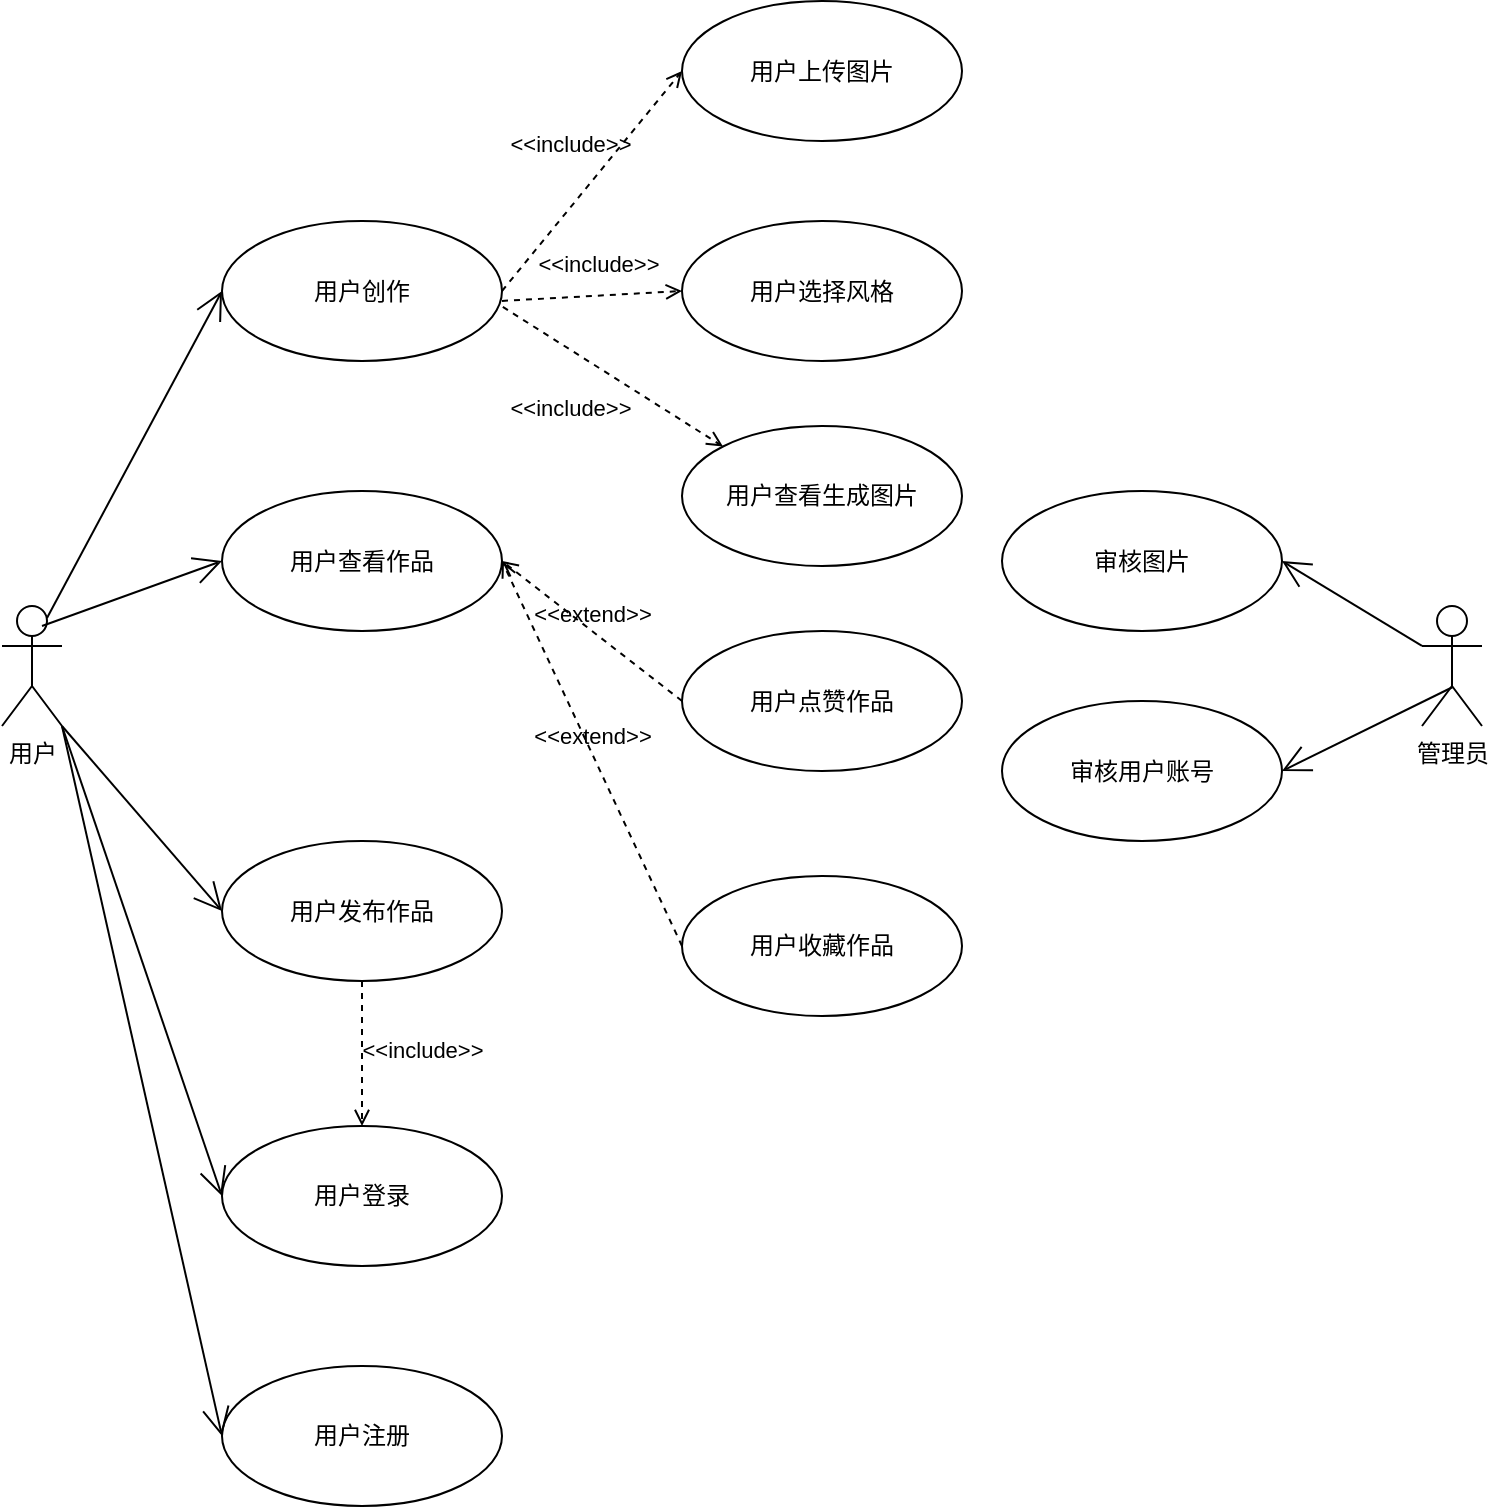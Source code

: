<mxfile version="21.1.1" type="github">
  <diagram name="Page-1" id="Ls7K0tPQuNfY7hqSEUxq">
    <mxGraphModel dx="1290" dy="549" grid="1" gridSize="10" guides="1" tooltips="1" connect="1" arrows="1" fold="1" page="1" pageScale="1" pageWidth="850" pageHeight="1100" math="0" shadow="0">
      <root>
        <mxCell id="0" />
        <mxCell id="1" parent="0" />
        <mxCell id="lqsAXwYk-Pn6xzD3KIGw-6" value="管理员" style="shape=umlActor;verticalLabelPosition=bottom;verticalAlign=top;html=1;" parent="1" vertex="1">
          <mxGeometry x="750" y="500" width="30" height="60" as="geometry" />
        </mxCell>
        <mxCell id="lqsAXwYk-Pn6xzD3KIGw-9" value="用户上传图片" style="ellipse;whiteSpace=wrap;html=1;" parent="1" vertex="1">
          <mxGeometry x="380" y="197.5" width="140" height="70" as="geometry" />
        </mxCell>
        <mxCell id="lqsAXwYk-Pn6xzD3KIGw-10" value="用户选择风格" style="ellipse;whiteSpace=wrap;html=1;" parent="1" vertex="1">
          <mxGeometry x="380" y="307.5" width="140" height="70" as="geometry" />
        </mxCell>
        <mxCell id="lqsAXwYk-Pn6xzD3KIGw-11" value="用户查看生成图片" style="ellipse;whiteSpace=wrap;html=1;" parent="1" vertex="1">
          <mxGeometry x="380" y="410" width="140" height="70" as="geometry" />
        </mxCell>
        <mxCell id="lqsAXwYk-Pn6xzD3KIGw-12" value="用户发布作品" style="ellipse;whiteSpace=wrap;html=1;" parent="1" vertex="1">
          <mxGeometry x="150" y="617.5" width="140" height="70" as="geometry" />
        </mxCell>
        <mxCell id="lqsAXwYk-Pn6xzD3KIGw-13" value="用户查看作品" style="ellipse;whiteSpace=wrap;html=1;" parent="1" vertex="1">
          <mxGeometry x="150" y="442.5" width="140" height="70" as="geometry" />
        </mxCell>
        <mxCell id="lqsAXwYk-Pn6xzD3KIGw-14" value="审核图片" style="ellipse;whiteSpace=wrap;html=1;" parent="1" vertex="1">
          <mxGeometry x="540" y="442.5" width="140" height="70" as="geometry" />
        </mxCell>
        <mxCell id="lqsAXwYk-Pn6xzD3KIGw-15" value="审核用户账号" style="ellipse;whiteSpace=wrap;html=1;" parent="1" vertex="1">
          <mxGeometry x="540" y="547.5" width="140" height="70" as="geometry" />
        </mxCell>
        <mxCell id="lqsAXwYk-Pn6xzD3KIGw-28" value="用户" style="shape=umlActor;verticalLabelPosition=bottom;verticalAlign=top;html=1;" parent="1" vertex="1">
          <mxGeometry x="40" y="500" width="30" height="60" as="geometry" />
        </mxCell>
        <mxCell id="lqsAXwYk-Pn6xzD3KIGw-34" value="" style="endArrow=open;endFill=1;endSize=12;html=1;rounded=0;entryX=0;entryY=0.5;entryDx=0;entryDy=0;" parent="1" target="lqsAXwYk-Pn6xzD3KIGw-12" edge="1">
          <mxGeometry width="160" relative="1" as="geometry">
            <mxPoint x="70" y="560" as="sourcePoint" />
            <mxPoint x="160" y="565" as="targetPoint" />
          </mxGeometry>
        </mxCell>
        <mxCell id="lqsAXwYk-Pn6xzD3KIGw-35" value="" style="endArrow=open;endFill=1;endSize=12;html=1;rounded=0;entryX=0;entryY=0.5;entryDx=0;entryDy=0;" parent="1" target="lqsAXwYk-Pn6xzD3KIGw-13" edge="1">
          <mxGeometry width="160" relative="1" as="geometry">
            <mxPoint x="60" y="510" as="sourcePoint" />
            <mxPoint x="160" y="660" as="targetPoint" />
          </mxGeometry>
        </mxCell>
        <mxCell id="lqsAXwYk-Pn6xzD3KIGw-36" value="" style="endArrow=open;endFill=1;endSize=12;html=1;rounded=0;exitX=0;exitY=0.333;exitDx=0;exitDy=0;exitPerimeter=0;entryX=1;entryY=0.5;entryDx=0;entryDy=0;" parent="1" source="lqsAXwYk-Pn6xzD3KIGw-6" target="lqsAXwYk-Pn6xzD3KIGw-14" edge="1">
          <mxGeometry width="160" relative="1" as="geometry">
            <mxPoint x="740" y="480" as="sourcePoint" />
            <mxPoint x="900" y="480" as="targetPoint" />
          </mxGeometry>
        </mxCell>
        <mxCell id="lqsAXwYk-Pn6xzD3KIGw-37" value="" style="endArrow=open;endFill=1;endSize=12;html=1;rounded=0;exitX=0.506;exitY=0.677;exitDx=0;exitDy=0;exitPerimeter=0;entryX=1;entryY=0.5;entryDx=0;entryDy=0;" parent="1" source="lqsAXwYk-Pn6xzD3KIGw-6" target="lqsAXwYk-Pn6xzD3KIGw-15" edge="1">
          <mxGeometry width="160" relative="1" as="geometry">
            <mxPoint x="760" y="530" as="sourcePoint" />
            <mxPoint x="690" y="488" as="targetPoint" />
          </mxGeometry>
        </mxCell>
        <mxCell id="lqsAXwYk-Pn6xzD3KIGw-38" value="用户登录" style="ellipse;whiteSpace=wrap;html=1;" parent="1" vertex="1">
          <mxGeometry x="150" y="760" width="140" height="70" as="geometry" />
        </mxCell>
        <mxCell id="lqsAXwYk-Pn6xzD3KIGw-39" value="用户创作" style="ellipse;whiteSpace=wrap;html=1;" parent="1" vertex="1">
          <mxGeometry x="150" y="307.5" width="140" height="70" as="geometry" />
        </mxCell>
        <mxCell id="lqsAXwYk-Pn6xzD3KIGw-40" value="" style="endArrow=open;endFill=1;endSize=12;html=1;rounded=0;exitX=0.75;exitY=0.1;exitDx=0;exitDy=0;exitPerimeter=0;entryX=0;entryY=0.5;entryDx=0;entryDy=0;" parent="1" source="lqsAXwYk-Pn6xzD3KIGw-28" target="lqsAXwYk-Pn6xzD3KIGw-39" edge="1">
          <mxGeometry width="160" relative="1" as="geometry">
            <mxPoint x="65" y="540" as="sourcePoint" />
            <mxPoint x="160" y="660" as="targetPoint" />
          </mxGeometry>
        </mxCell>
        <mxCell id="QdY-Qry2OtvvlMqrms4v-1" value="&amp;lt;&amp;lt;include&amp;gt;&amp;gt;" style="html=1;verticalAlign=bottom;labelBackgroundColor=none;endArrow=open;endFill=0;dashed=1;rounded=0;entryX=0;entryY=0.5;entryDx=0;entryDy=0;exitX=1;exitY=0.5;exitDx=0;exitDy=0;" parent="1" source="lqsAXwYk-Pn6xzD3KIGw-39" target="lqsAXwYk-Pn6xzD3KIGw-9" edge="1">
          <mxGeometry x="0.009" y="14" width="160" relative="1" as="geometry">
            <mxPoint x="220" y="287.5" as="sourcePoint" />
            <mxPoint x="380" y="287.5" as="targetPoint" />
            <mxPoint as="offset" />
          </mxGeometry>
        </mxCell>
        <mxCell id="QdY-Qry2OtvvlMqrms4v-2" value="&amp;lt;&amp;lt;include&amp;gt;&amp;gt;" style="html=1;verticalAlign=bottom;labelBackgroundColor=none;endArrow=open;endFill=0;dashed=1;rounded=0;entryX=0;entryY=0.5;entryDx=0;entryDy=0;exitX=1;exitY=0.571;exitDx=0;exitDy=0;exitPerimeter=0;" parent="1" source="lqsAXwYk-Pn6xzD3KIGw-39" target="lqsAXwYk-Pn6xzD3KIGw-10" edge="1">
          <mxGeometry x="0.08" y="7" width="160" relative="1" as="geometry">
            <mxPoint x="280" y="352.5" as="sourcePoint" />
            <mxPoint x="355" y="242.5" as="targetPoint" />
            <mxPoint as="offset" />
          </mxGeometry>
        </mxCell>
        <mxCell id="QdY-Qry2OtvvlMqrms4v-3" value="&amp;lt;&amp;lt;include&amp;gt;&amp;gt;" style="html=1;verticalAlign=bottom;labelBackgroundColor=none;endArrow=open;endFill=0;dashed=1;rounded=0;entryX=0;entryY=0;entryDx=0;entryDy=0;exitX=1.003;exitY=0.614;exitDx=0;exitDy=0;exitPerimeter=0;" parent="1" source="lqsAXwYk-Pn6xzD3KIGw-39" target="lqsAXwYk-Pn6xzD3KIGw-11" edge="1">
          <mxGeometry x="-0.077" y="-32" width="160" relative="1" as="geometry">
            <mxPoint x="280" y="357.5" as="sourcePoint" />
            <mxPoint x="370" y="442.5" as="targetPoint" />
            <mxPoint as="offset" />
          </mxGeometry>
        </mxCell>
        <mxCell id="QdY-Qry2OtvvlMqrms4v-10" value="" style="endArrow=open;endFill=1;endSize=12;html=1;rounded=0;entryX=0;entryY=0.5;entryDx=0;entryDy=0;" parent="1" target="lqsAXwYk-Pn6xzD3KIGw-38" edge="1">
          <mxGeometry width="160" relative="1" as="geometry">
            <mxPoint x="70" y="560" as="sourcePoint" />
            <mxPoint x="150" y="663" as="targetPoint" />
          </mxGeometry>
        </mxCell>
        <mxCell id="2dmeA4Bhz2EfiE8mzf7R-3" value="用户注册" style="ellipse;whiteSpace=wrap;html=1;" vertex="1" parent="1">
          <mxGeometry x="150" y="880" width="140" height="70" as="geometry" />
        </mxCell>
        <mxCell id="2dmeA4Bhz2EfiE8mzf7R-4" value="" style="endArrow=open;endFill=1;endSize=12;html=1;rounded=0;entryX=0;entryY=0.5;entryDx=0;entryDy=0;exitX=1;exitY=1;exitDx=0;exitDy=0;exitPerimeter=0;" edge="1" parent="1" source="lqsAXwYk-Pn6xzD3KIGw-28" target="2dmeA4Bhz2EfiE8mzf7R-3">
          <mxGeometry width="160" relative="1" as="geometry">
            <mxPoint x="80" y="570" as="sourcePoint" />
            <mxPoint x="150" y="785" as="targetPoint" />
          </mxGeometry>
        </mxCell>
        <mxCell id="2dmeA4Bhz2EfiE8mzf7R-5" value="用户点赞作品" style="ellipse;whiteSpace=wrap;html=1;" vertex="1" parent="1">
          <mxGeometry x="380" y="512.5" width="140" height="70" as="geometry" />
        </mxCell>
        <mxCell id="2dmeA4Bhz2EfiE8mzf7R-6" value="用户收藏作品" style="ellipse;whiteSpace=wrap;html=1;" vertex="1" parent="1">
          <mxGeometry x="380" y="635" width="140" height="70" as="geometry" />
        </mxCell>
        <mxCell id="2dmeA4Bhz2EfiE8mzf7R-7" value="&amp;lt;&amp;lt;extend&amp;gt;&amp;gt;" style="html=1;verticalAlign=bottom;labelBackgroundColor=none;endArrow=open;endFill=0;dashed=1;rounded=0;entryX=1;entryY=0.5;entryDx=0;entryDy=0;exitX=0;exitY=0.5;exitDx=0;exitDy=0;" edge="1" parent="1" source="2dmeA4Bhz2EfiE8mzf7R-5" target="lqsAXwYk-Pn6xzD3KIGw-13">
          <mxGeometry width="160" relative="1" as="geometry">
            <mxPoint x="310" y="670" as="sourcePoint" />
            <mxPoint x="470" y="670" as="targetPoint" />
          </mxGeometry>
        </mxCell>
        <mxCell id="2dmeA4Bhz2EfiE8mzf7R-8" value="&amp;lt;&amp;lt;extend&amp;gt;&amp;gt;" style="html=1;verticalAlign=bottom;labelBackgroundColor=none;endArrow=open;endFill=0;dashed=1;rounded=0;entryX=1;entryY=0.5;entryDx=0;entryDy=0;exitX=0;exitY=0.5;exitDx=0;exitDy=0;" edge="1" parent="1" source="2dmeA4Bhz2EfiE8mzf7R-6" target="lqsAXwYk-Pn6xzD3KIGw-13">
          <mxGeometry width="160" relative="1" as="geometry">
            <mxPoint x="390" y="663" as="sourcePoint" />
            <mxPoint x="290" y="663" as="targetPoint" />
          </mxGeometry>
        </mxCell>
        <mxCell id="2dmeA4Bhz2EfiE8mzf7R-10" value="&amp;lt;&amp;lt;include&amp;gt;&amp;gt;" style="html=1;verticalAlign=bottom;labelBackgroundColor=none;endArrow=open;endFill=0;dashed=1;rounded=0;exitX=0.5;exitY=1;exitDx=0;exitDy=0;entryX=0.5;entryY=0;entryDx=0;entryDy=0;" edge="1" parent="1" source="lqsAXwYk-Pn6xzD3KIGw-12" target="lqsAXwYk-Pn6xzD3KIGw-38">
          <mxGeometry x="0.172" y="30" width="160" relative="1" as="geometry">
            <mxPoint x="240" y="740" as="sourcePoint" />
            <mxPoint x="400" y="740" as="targetPoint" />
            <mxPoint y="1" as="offset" />
          </mxGeometry>
        </mxCell>
      </root>
    </mxGraphModel>
  </diagram>
</mxfile>
